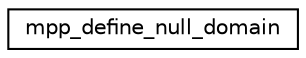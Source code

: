 digraph "Graphical Class Hierarchy"
{
 // INTERACTIVE_SVG=YES
 // LATEX_PDF_SIZE
  edge [fontname="Helvetica",fontsize="10",labelfontname="Helvetica",labelfontsize="10"];
  node [fontname="Helvetica",fontsize="10",shape=record];
  rankdir="LR";
  Node0 [label="mpp_define_null_domain",height=0.2,width=0.4,color="black", fillcolor="white", style="filled",URL="$interfacempp__domains__mod_1_1mpp__define__null__domain.html",tooltip="Defines a nullified 1D or 2D domain."];
}
